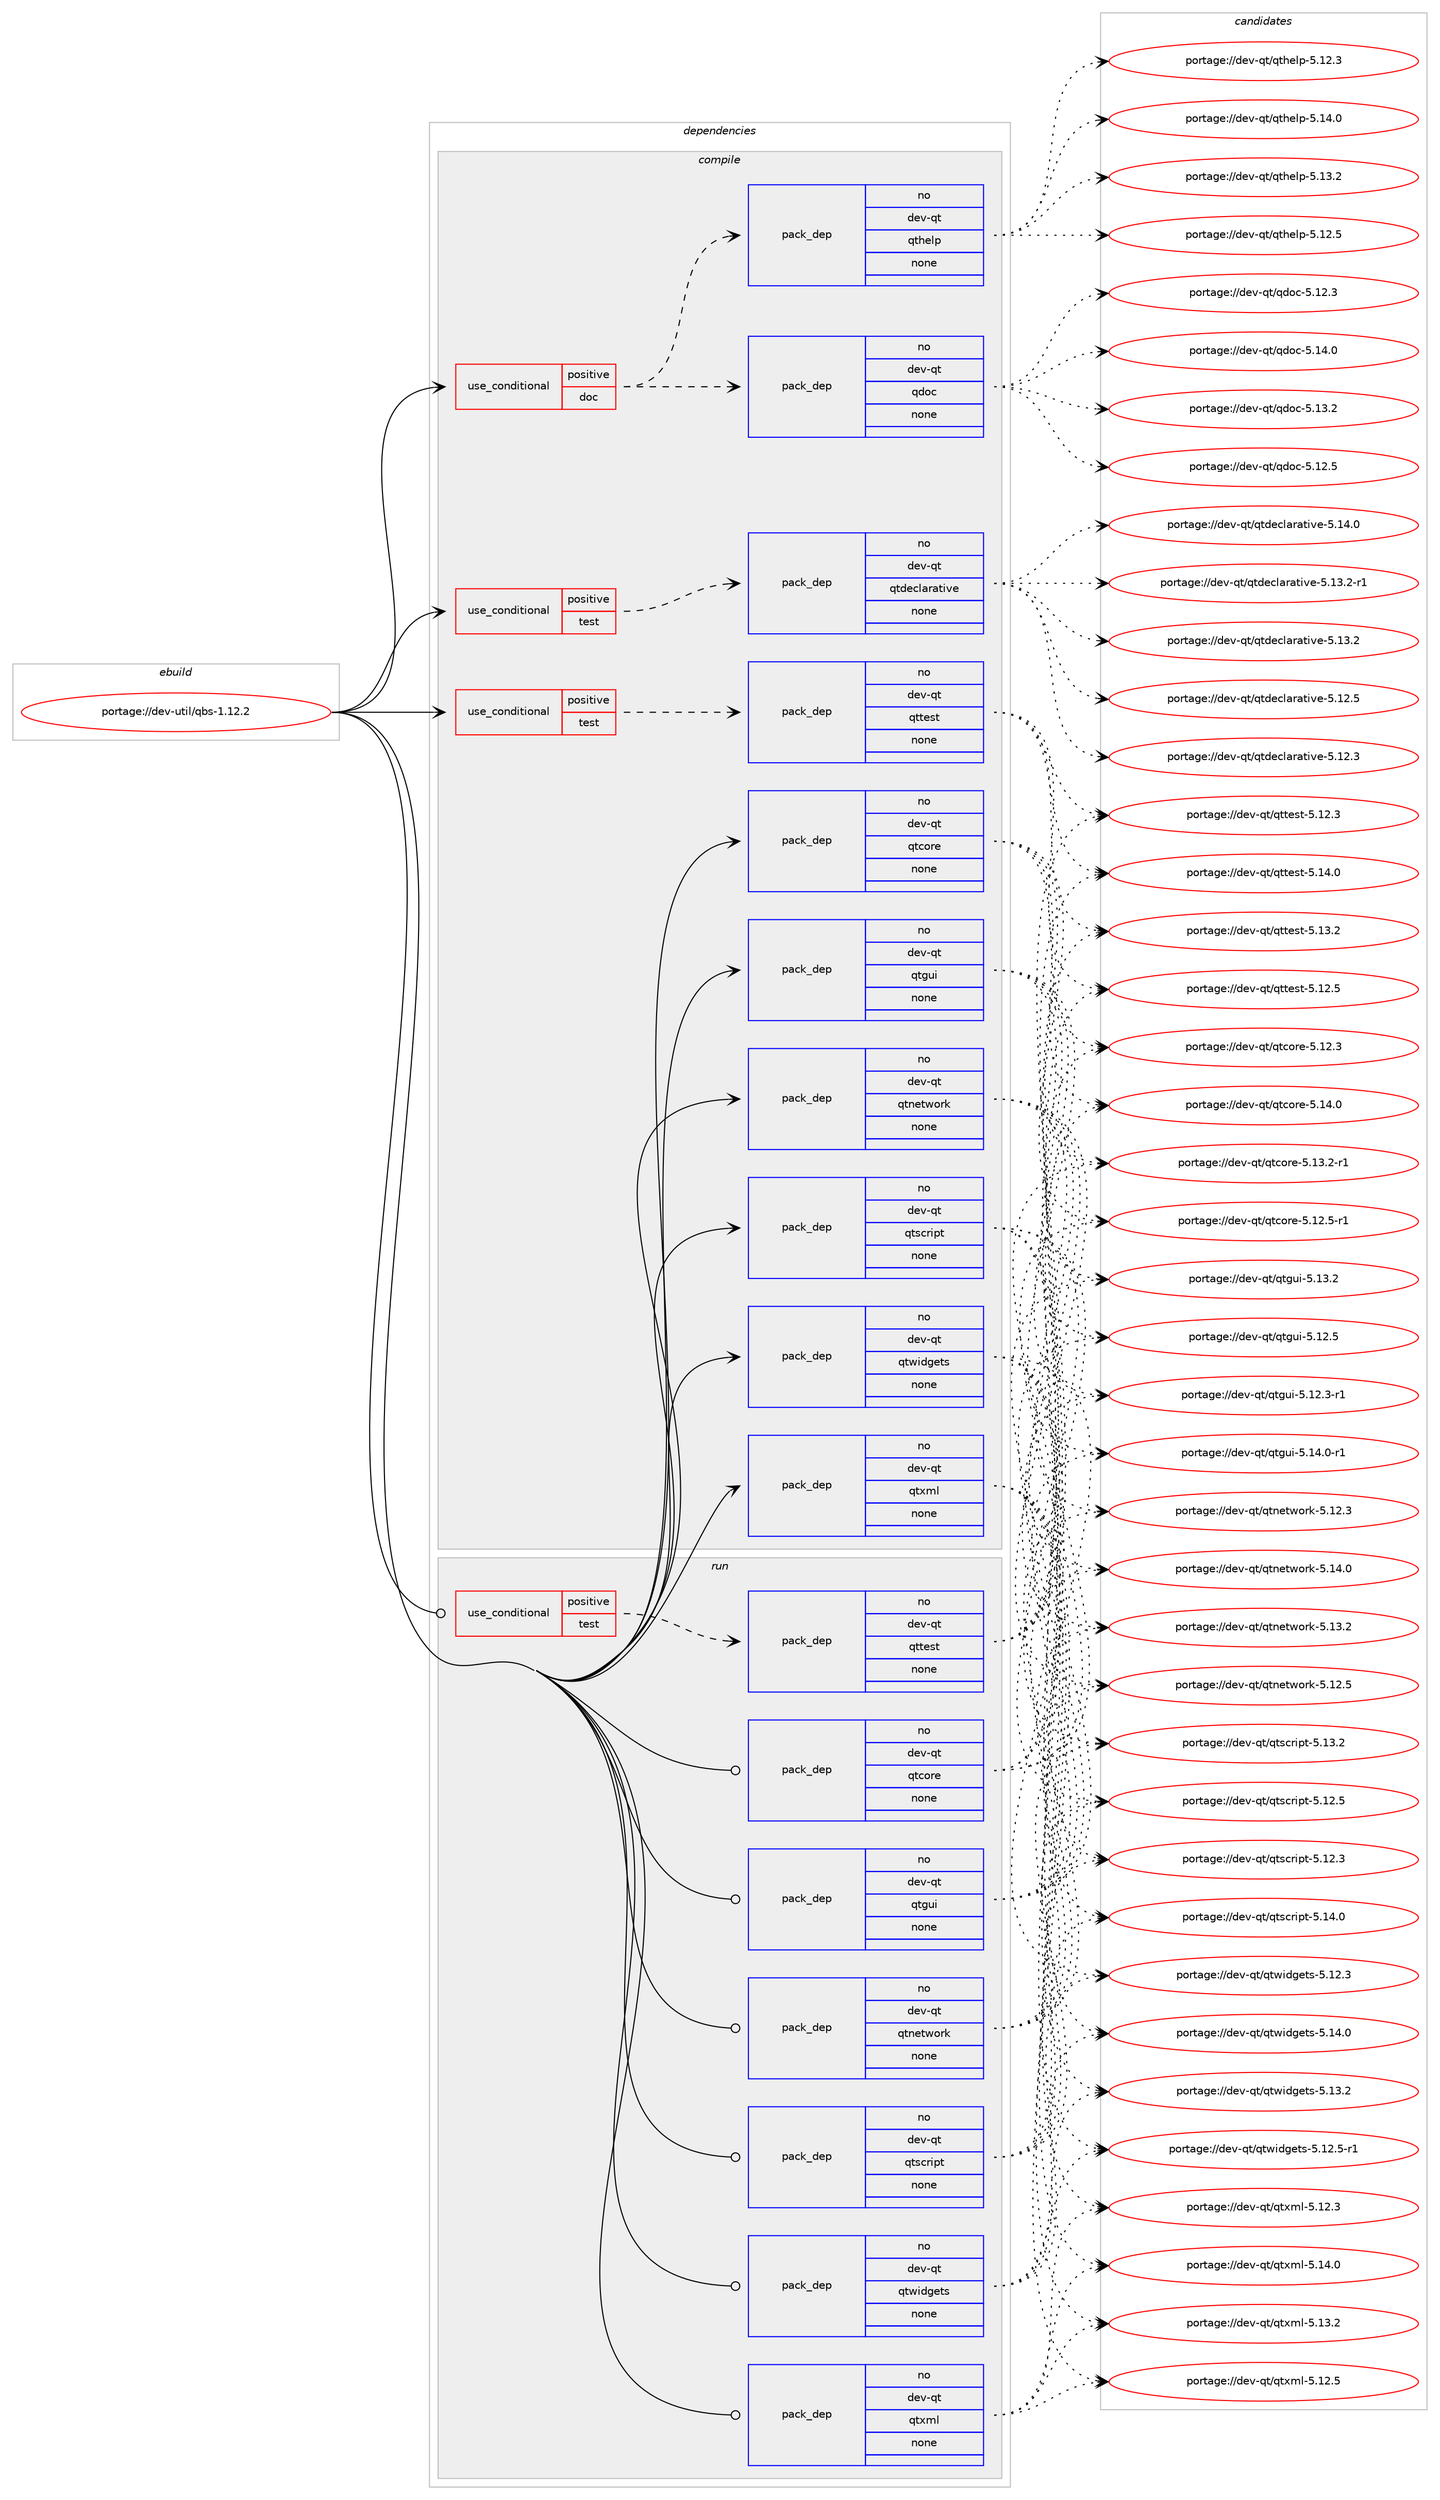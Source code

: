 digraph prolog {

# *************
# Graph options
# *************

newrank=true;
concentrate=true;
compound=true;
graph [rankdir=LR,fontname=Helvetica,fontsize=10,ranksep=1.5];#, ranksep=2.5, nodesep=0.2];
edge  [arrowhead=vee];
node  [fontname=Helvetica,fontsize=10];

# **********
# The ebuild
# **********

subgraph cluster_leftcol {
color=gray;
rank=same;
label=<<i>ebuild</i>>;
id [label="portage://dev-util/qbs-1.12.2", color=red, width=4, href="../dev-util/qbs-1.12.2.svg"];
}

# ****************
# The dependencies
# ****************

subgraph cluster_midcol {
color=gray;
label=<<i>dependencies</i>>;
subgraph cluster_compile {
fillcolor="#eeeeee";
style=filled;
label=<<i>compile</i>>;
subgraph cond61767 {
dependency298077 [label=<<TABLE BORDER="0" CELLBORDER="1" CELLSPACING="0" CELLPADDING="4"><TR><TD ROWSPAN="3" CELLPADDING="10">use_conditional</TD></TR><TR><TD>positive</TD></TR><TR><TD>doc</TD></TR></TABLE>>, shape=none, color=red];
subgraph pack231717 {
dependency298078 [label=<<TABLE BORDER="0" CELLBORDER="1" CELLSPACING="0" CELLPADDING="4" WIDTH="220"><TR><TD ROWSPAN="6" CELLPADDING="30">pack_dep</TD></TR><TR><TD WIDTH="110">no</TD></TR><TR><TD>dev-qt</TD></TR><TR><TD>qdoc</TD></TR><TR><TD>none</TD></TR><TR><TD></TD></TR></TABLE>>, shape=none, color=blue];
}
dependency298077:e -> dependency298078:w [weight=20,style="dashed",arrowhead="vee"];
subgraph pack231718 {
dependency298079 [label=<<TABLE BORDER="0" CELLBORDER="1" CELLSPACING="0" CELLPADDING="4" WIDTH="220"><TR><TD ROWSPAN="6" CELLPADDING="30">pack_dep</TD></TR><TR><TD WIDTH="110">no</TD></TR><TR><TD>dev-qt</TD></TR><TR><TD>qthelp</TD></TR><TR><TD>none</TD></TR><TR><TD></TD></TR></TABLE>>, shape=none, color=blue];
}
dependency298077:e -> dependency298079:w [weight=20,style="dashed",arrowhead="vee"];
}
id:e -> dependency298077:w [weight=20,style="solid",arrowhead="vee"];
subgraph cond61768 {
dependency298080 [label=<<TABLE BORDER="0" CELLBORDER="1" CELLSPACING="0" CELLPADDING="4"><TR><TD ROWSPAN="3" CELLPADDING="10">use_conditional</TD></TR><TR><TD>positive</TD></TR><TR><TD>test</TD></TR></TABLE>>, shape=none, color=red];
subgraph pack231719 {
dependency298081 [label=<<TABLE BORDER="0" CELLBORDER="1" CELLSPACING="0" CELLPADDING="4" WIDTH="220"><TR><TD ROWSPAN="6" CELLPADDING="30">pack_dep</TD></TR><TR><TD WIDTH="110">no</TD></TR><TR><TD>dev-qt</TD></TR><TR><TD>qtdeclarative</TD></TR><TR><TD>none</TD></TR><TR><TD></TD></TR></TABLE>>, shape=none, color=blue];
}
dependency298080:e -> dependency298081:w [weight=20,style="dashed",arrowhead="vee"];
}
id:e -> dependency298080:w [weight=20,style="solid",arrowhead="vee"];
subgraph cond61769 {
dependency298082 [label=<<TABLE BORDER="0" CELLBORDER="1" CELLSPACING="0" CELLPADDING="4"><TR><TD ROWSPAN="3" CELLPADDING="10">use_conditional</TD></TR><TR><TD>positive</TD></TR><TR><TD>test</TD></TR></TABLE>>, shape=none, color=red];
subgraph pack231720 {
dependency298083 [label=<<TABLE BORDER="0" CELLBORDER="1" CELLSPACING="0" CELLPADDING="4" WIDTH="220"><TR><TD ROWSPAN="6" CELLPADDING="30">pack_dep</TD></TR><TR><TD WIDTH="110">no</TD></TR><TR><TD>dev-qt</TD></TR><TR><TD>qttest</TD></TR><TR><TD>none</TD></TR><TR><TD></TD></TR></TABLE>>, shape=none, color=blue];
}
dependency298082:e -> dependency298083:w [weight=20,style="dashed",arrowhead="vee"];
}
id:e -> dependency298082:w [weight=20,style="solid",arrowhead="vee"];
subgraph pack231721 {
dependency298084 [label=<<TABLE BORDER="0" CELLBORDER="1" CELLSPACING="0" CELLPADDING="4" WIDTH="220"><TR><TD ROWSPAN="6" CELLPADDING="30">pack_dep</TD></TR><TR><TD WIDTH="110">no</TD></TR><TR><TD>dev-qt</TD></TR><TR><TD>qtcore</TD></TR><TR><TD>none</TD></TR><TR><TD></TD></TR></TABLE>>, shape=none, color=blue];
}
id:e -> dependency298084:w [weight=20,style="solid",arrowhead="vee"];
subgraph pack231722 {
dependency298085 [label=<<TABLE BORDER="0" CELLBORDER="1" CELLSPACING="0" CELLPADDING="4" WIDTH="220"><TR><TD ROWSPAN="6" CELLPADDING="30">pack_dep</TD></TR><TR><TD WIDTH="110">no</TD></TR><TR><TD>dev-qt</TD></TR><TR><TD>qtgui</TD></TR><TR><TD>none</TD></TR><TR><TD></TD></TR></TABLE>>, shape=none, color=blue];
}
id:e -> dependency298085:w [weight=20,style="solid",arrowhead="vee"];
subgraph pack231723 {
dependency298086 [label=<<TABLE BORDER="0" CELLBORDER="1" CELLSPACING="0" CELLPADDING="4" WIDTH="220"><TR><TD ROWSPAN="6" CELLPADDING="30">pack_dep</TD></TR><TR><TD WIDTH="110">no</TD></TR><TR><TD>dev-qt</TD></TR><TR><TD>qtnetwork</TD></TR><TR><TD>none</TD></TR><TR><TD></TD></TR></TABLE>>, shape=none, color=blue];
}
id:e -> dependency298086:w [weight=20,style="solid",arrowhead="vee"];
subgraph pack231724 {
dependency298087 [label=<<TABLE BORDER="0" CELLBORDER="1" CELLSPACING="0" CELLPADDING="4" WIDTH="220"><TR><TD ROWSPAN="6" CELLPADDING="30">pack_dep</TD></TR><TR><TD WIDTH="110">no</TD></TR><TR><TD>dev-qt</TD></TR><TR><TD>qtscript</TD></TR><TR><TD>none</TD></TR><TR><TD></TD></TR></TABLE>>, shape=none, color=blue];
}
id:e -> dependency298087:w [weight=20,style="solid",arrowhead="vee"];
subgraph pack231725 {
dependency298088 [label=<<TABLE BORDER="0" CELLBORDER="1" CELLSPACING="0" CELLPADDING="4" WIDTH="220"><TR><TD ROWSPAN="6" CELLPADDING="30">pack_dep</TD></TR><TR><TD WIDTH="110">no</TD></TR><TR><TD>dev-qt</TD></TR><TR><TD>qtwidgets</TD></TR><TR><TD>none</TD></TR><TR><TD></TD></TR></TABLE>>, shape=none, color=blue];
}
id:e -> dependency298088:w [weight=20,style="solid",arrowhead="vee"];
subgraph pack231726 {
dependency298089 [label=<<TABLE BORDER="0" CELLBORDER="1" CELLSPACING="0" CELLPADDING="4" WIDTH="220"><TR><TD ROWSPAN="6" CELLPADDING="30">pack_dep</TD></TR><TR><TD WIDTH="110">no</TD></TR><TR><TD>dev-qt</TD></TR><TR><TD>qtxml</TD></TR><TR><TD>none</TD></TR><TR><TD></TD></TR></TABLE>>, shape=none, color=blue];
}
id:e -> dependency298089:w [weight=20,style="solid",arrowhead="vee"];
}
subgraph cluster_compileandrun {
fillcolor="#eeeeee";
style=filled;
label=<<i>compile and run</i>>;
}
subgraph cluster_run {
fillcolor="#eeeeee";
style=filled;
label=<<i>run</i>>;
subgraph cond61770 {
dependency298090 [label=<<TABLE BORDER="0" CELLBORDER="1" CELLSPACING="0" CELLPADDING="4"><TR><TD ROWSPAN="3" CELLPADDING="10">use_conditional</TD></TR><TR><TD>positive</TD></TR><TR><TD>test</TD></TR></TABLE>>, shape=none, color=red];
subgraph pack231727 {
dependency298091 [label=<<TABLE BORDER="0" CELLBORDER="1" CELLSPACING="0" CELLPADDING="4" WIDTH="220"><TR><TD ROWSPAN="6" CELLPADDING="30">pack_dep</TD></TR><TR><TD WIDTH="110">no</TD></TR><TR><TD>dev-qt</TD></TR><TR><TD>qttest</TD></TR><TR><TD>none</TD></TR><TR><TD></TD></TR></TABLE>>, shape=none, color=blue];
}
dependency298090:e -> dependency298091:w [weight=20,style="dashed",arrowhead="vee"];
}
id:e -> dependency298090:w [weight=20,style="solid",arrowhead="odot"];
subgraph pack231728 {
dependency298092 [label=<<TABLE BORDER="0" CELLBORDER="1" CELLSPACING="0" CELLPADDING="4" WIDTH="220"><TR><TD ROWSPAN="6" CELLPADDING="30">pack_dep</TD></TR><TR><TD WIDTH="110">no</TD></TR><TR><TD>dev-qt</TD></TR><TR><TD>qtcore</TD></TR><TR><TD>none</TD></TR><TR><TD></TD></TR></TABLE>>, shape=none, color=blue];
}
id:e -> dependency298092:w [weight=20,style="solid",arrowhead="odot"];
subgraph pack231729 {
dependency298093 [label=<<TABLE BORDER="0" CELLBORDER="1" CELLSPACING="0" CELLPADDING="4" WIDTH="220"><TR><TD ROWSPAN="6" CELLPADDING="30">pack_dep</TD></TR><TR><TD WIDTH="110">no</TD></TR><TR><TD>dev-qt</TD></TR><TR><TD>qtgui</TD></TR><TR><TD>none</TD></TR><TR><TD></TD></TR></TABLE>>, shape=none, color=blue];
}
id:e -> dependency298093:w [weight=20,style="solid",arrowhead="odot"];
subgraph pack231730 {
dependency298094 [label=<<TABLE BORDER="0" CELLBORDER="1" CELLSPACING="0" CELLPADDING="4" WIDTH="220"><TR><TD ROWSPAN="6" CELLPADDING="30">pack_dep</TD></TR><TR><TD WIDTH="110">no</TD></TR><TR><TD>dev-qt</TD></TR><TR><TD>qtnetwork</TD></TR><TR><TD>none</TD></TR><TR><TD></TD></TR></TABLE>>, shape=none, color=blue];
}
id:e -> dependency298094:w [weight=20,style="solid",arrowhead="odot"];
subgraph pack231731 {
dependency298095 [label=<<TABLE BORDER="0" CELLBORDER="1" CELLSPACING="0" CELLPADDING="4" WIDTH="220"><TR><TD ROWSPAN="6" CELLPADDING="30">pack_dep</TD></TR><TR><TD WIDTH="110">no</TD></TR><TR><TD>dev-qt</TD></TR><TR><TD>qtscript</TD></TR><TR><TD>none</TD></TR><TR><TD></TD></TR></TABLE>>, shape=none, color=blue];
}
id:e -> dependency298095:w [weight=20,style="solid",arrowhead="odot"];
subgraph pack231732 {
dependency298096 [label=<<TABLE BORDER="0" CELLBORDER="1" CELLSPACING="0" CELLPADDING="4" WIDTH="220"><TR><TD ROWSPAN="6" CELLPADDING="30">pack_dep</TD></TR><TR><TD WIDTH="110">no</TD></TR><TR><TD>dev-qt</TD></TR><TR><TD>qtwidgets</TD></TR><TR><TD>none</TD></TR><TR><TD></TD></TR></TABLE>>, shape=none, color=blue];
}
id:e -> dependency298096:w [weight=20,style="solid",arrowhead="odot"];
subgraph pack231733 {
dependency298097 [label=<<TABLE BORDER="0" CELLBORDER="1" CELLSPACING="0" CELLPADDING="4" WIDTH="220"><TR><TD ROWSPAN="6" CELLPADDING="30">pack_dep</TD></TR><TR><TD WIDTH="110">no</TD></TR><TR><TD>dev-qt</TD></TR><TR><TD>qtxml</TD></TR><TR><TD>none</TD></TR><TR><TD></TD></TR></TABLE>>, shape=none, color=blue];
}
id:e -> dependency298097:w [weight=20,style="solid",arrowhead="odot"];
}
}

# **************
# The candidates
# **************

subgraph cluster_choices {
rank=same;
color=gray;
label=<<i>candidates</i>>;

subgraph choice231717 {
color=black;
nodesep=1;
choice10010111845113116471131001119945534649524648 [label="portage://dev-qt/qdoc-5.14.0", color=red, width=4,href="../dev-qt/qdoc-5.14.0.svg"];
choice10010111845113116471131001119945534649514650 [label="portage://dev-qt/qdoc-5.13.2", color=red, width=4,href="../dev-qt/qdoc-5.13.2.svg"];
choice10010111845113116471131001119945534649504653 [label="portage://dev-qt/qdoc-5.12.5", color=red, width=4,href="../dev-qt/qdoc-5.12.5.svg"];
choice10010111845113116471131001119945534649504651 [label="portage://dev-qt/qdoc-5.12.3", color=red, width=4,href="../dev-qt/qdoc-5.12.3.svg"];
dependency298078:e -> choice10010111845113116471131001119945534649524648:w [style=dotted,weight="100"];
dependency298078:e -> choice10010111845113116471131001119945534649514650:w [style=dotted,weight="100"];
dependency298078:e -> choice10010111845113116471131001119945534649504653:w [style=dotted,weight="100"];
dependency298078:e -> choice10010111845113116471131001119945534649504651:w [style=dotted,weight="100"];
}
subgraph choice231718 {
color=black;
nodesep=1;
choice100101118451131164711311610410110811245534649524648 [label="portage://dev-qt/qthelp-5.14.0", color=red, width=4,href="../dev-qt/qthelp-5.14.0.svg"];
choice100101118451131164711311610410110811245534649514650 [label="portage://dev-qt/qthelp-5.13.2", color=red, width=4,href="../dev-qt/qthelp-5.13.2.svg"];
choice100101118451131164711311610410110811245534649504653 [label="portage://dev-qt/qthelp-5.12.5", color=red, width=4,href="../dev-qt/qthelp-5.12.5.svg"];
choice100101118451131164711311610410110811245534649504651 [label="portage://dev-qt/qthelp-5.12.3", color=red, width=4,href="../dev-qt/qthelp-5.12.3.svg"];
dependency298079:e -> choice100101118451131164711311610410110811245534649524648:w [style=dotted,weight="100"];
dependency298079:e -> choice100101118451131164711311610410110811245534649514650:w [style=dotted,weight="100"];
dependency298079:e -> choice100101118451131164711311610410110811245534649504653:w [style=dotted,weight="100"];
dependency298079:e -> choice100101118451131164711311610410110811245534649504651:w [style=dotted,weight="100"];
}
subgraph choice231719 {
color=black;
nodesep=1;
choice100101118451131164711311610010199108971149711610511810145534649524648 [label="portage://dev-qt/qtdeclarative-5.14.0", color=red, width=4,href="../dev-qt/qtdeclarative-5.14.0.svg"];
choice1001011184511311647113116100101991089711497116105118101455346495146504511449 [label="portage://dev-qt/qtdeclarative-5.13.2-r1", color=red, width=4,href="../dev-qt/qtdeclarative-5.13.2-r1.svg"];
choice100101118451131164711311610010199108971149711610511810145534649514650 [label="portage://dev-qt/qtdeclarative-5.13.2", color=red, width=4,href="../dev-qt/qtdeclarative-5.13.2.svg"];
choice100101118451131164711311610010199108971149711610511810145534649504653 [label="portage://dev-qt/qtdeclarative-5.12.5", color=red, width=4,href="../dev-qt/qtdeclarative-5.12.5.svg"];
choice100101118451131164711311610010199108971149711610511810145534649504651 [label="portage://dev-qt/qtdeclarative-5.12.3", color=red, width=4,href="../dev-qt/qtdeclarative-5.12.3.svg"];
dependency298081:e -> choice100101118451131164711311610010199108971149711610511810145534649524648:w [style=dotted,weight="100"];
dependency298081:e -> choice1001011184511311647113116100101991089711497116105118101455346495146504511449:w [style=dotted,weight="100"];
dependency298081:e -> choice100101118451131164711311610010199108971149711610511810145534649514650:w [style=dotted,weight="100"];
dependency298081:e -> choice100101118451131164711311610010199108971149711610511810145534649504653:w [style=dotted,weight="100"];
dependency298081:e -> choice100101118451131164711311610010199108971149711610511810145534649504651:w [style=dotted,weight="100"];
}
subgraph choice231720 {
color=black;
nodesep=1;
choice100101118451131164711311611610111511645534649524648 [label="portage://dev-qt/qttest-5.14.0", color=red, width=4,href="../dev-qt/qttest-5.14.0.svg"];
choice100101118451131164711311611610111511645534649514650 [label="portage://dev-qt/qttest-5.13.2", color=red, width=4,href="../dev-qt/qttest-5.13.2.svg"];
choice100101118451131164711311611610111511645534649504653 [label="portage://dev-qt/qttest-5.12.5", color=red, width=4,href="../dev-qt/qttest-5.12.5.svg"];
choice100101118451131164711311611610111511645534649504651 [label="portage://dev-qt/qttest-5.12.3", color=red, width=4,href="../dev-qt/qttest-5.12.3.svg"];
dependency298083:e -> choice100101118451131164711311611610111511645534649524648:w [style=dotted,weight="100"];
dependency298083:e -> choice100101118451131164711311611610111511645534649514650:w [style=dotted,weight="100"];
dependency298083:e -> choice100101118451131164711311611610111511645534649504653:w [style=dotted,weight="100"];
dependency298083:e -> choice100101118451131164711311611610111511645534649504651:w [style=dotted,weight="100"];
}
subgraph choice231721 {
color=black;
nodesep=1;
choice10010111845113116471131169911111410145534649524648 [label="portage://dev-qt/qtcore-5.14.0", color=red, width=4,href="../dev-qt/qtcore-5.14.0.svg"];
choice100101118451131164711311699111114101455346495146504511449 [label="portage://dev-qt/qtcore-5.13.2-r1", color=red, width=4,href="../dev-qt/qtcore-5.13.2-r1.svg"];
choice100101118451131164711311699111114101455346495046534511449 [label="portage://dev-qt/qtcore-5.12.5-r1", color=red, width=4,href="../dev-qt/qtcore-5.12.5-r1.svg"];
choice10010111845113116471131169911111410145534649504651 [label="portage://dev-qt/qtcore-5.12.3", color=red, width=4,href="../dev-qt/qtcore-5.12.3.svg"];
dependency298084:e -> choice10010111845113116471131169911111410145534649524648:w [style=dotted,weight="100"];
dependency298084:e -> choice100101118451131164711311699111114101455346495146504511449:w [style=dotted,weight="100"];
dependency298084:e -> choice100101118451131164711311699111114101455346495046534511449:w [style=dotted,weight="100"];
dependency298084:e -> choice10010111845113116471131169911111410145534649504651:w [style=dotted,weight="100"];
}
subgraph choice231722 {
color=black;
nodesep=1;
choice1001011184511311647113116103117105455346495246484511449 [label="portage://dev-qt/qtgui-5.14.0-r1", color=red, width=4,href="../dev-qt/qtgui-5.14.0-r1.svg"];
choice100101118451131164711311610311710545534649514650 [label="portage://dev-qt/qtgui-5.13.2", color=red, width=4,href="../dev-qt/qtgui-5.13.2.svg"];
choice100101118451131164711311610311710545534649504653 [label="portage://dev-qt/qtgui-5.12.5", color=red, width=4,href="../dev-qt/qtgui-5.12.5.svg"];
choice1001011184511311647113116103117105455346495046514511449 [label="portage://dev-qt/qtgui-5.12.3-r1", color=red, width=4,href="../dev-qt/qtgui-5.12.3-r1.svg"];
dependency298085:e -> choice1001011184511311647113116103117105455346495246484511449:w [style=dotted,weight="100"];
dependency298085:e -> choice100101118451131164711311610311710545534649514650:w [style=dotted,weight="100"];
dependency298085:e -> choice100101118451131164711311610311710545534649504653:w [style=dotted,weight="100"];
dependency298085:e -> choice1001011184511311647113116103117105455346495046514511449:w [style=dotted,weight="100"];
}
subgraph choice231723 {
color=black;
nodesep=1;
choice100101118451131164711311611010111611911111410745534649524648 [label="portage://dev-qt/qtnetwork-5.14.0", color=red, width=4,href="../dev-qt/qtnetwork-5.14.0.svg"];
choice100101118451131164711311611010111611911111410745534649514650 [label="portage://dev-qt/qtnetwork-5.13.2", color=red, width=4,href="../dev-qt/qtnetwork-5.13.2.svg"];
choice100101118451131164711311611010111611911111410745534649504653 [label="portage://dev-qt/qtnetwork-5.12.5", color=red, width=4,href="../dev-qt/qtnetwork-5.12.5.svg"];
choice100101118451131164711311611010111611911111410745534649504651 [label="portage://dev-qt/qtnetwork-5.12.3", color=red, width=4,href="../dev-qt/qtnetwork-5.12.3.svg"];
dependency298086:e -> choice100101118451131164711311611010111611911111410745534649524648:w [style=dotted,weight="100"];
dependency298086:e -> choice100101118451131164711311611010111611911111410745534649514650:w [style=dotted,weight="100"];
dependency298086:e -> choice100101118451131164711311611010111611911111410745534649504653:w [style=dotted,weight="100"];
dependency298086:e -> choice100101118451131164711311611010111611911111410745534649504651:w [style=dotted,weight="100"];
}
subgraph choice231724 {
color=black;
nodesep=1;
choice10010111845113116471131161159911410511211645534649524648 [label="portage://dev-qt/qtscript-5.14.0", color=red, width=4,href="../dev-qt/qtscript-5.14.0.svg"];
choice10010111845113116471131161159911410511211645534649514650 [label="portage://dev-qt/qtscript-5.13.2", color=red, width=4,href="../dev-qt/qtscript-5.13.2.svg"];
choice10010111845113116471131161159911410511211645534649504653 [label="portage://dev-qt/qtscript-5.12.5", color=red, width=4,href="../dev-qt/qtscript-5.12.5.svg"];
choice10010111845113116471131161159911410511211645534649504651 [label="portage://dev-qt/qtscript-5.12.3", color=red, width=4,href="../dev-qt/qtscript-5.12.3.svg"];
dependency298087:e -> choice10010111845113116471131161159911410511211645534649524648:w [style=dotted,weight="100"];
dependency298087:e -> choice10010111845113116471131161159911410511211645534649514650:w [style=dotted,weight="100"];
dependency298087:e -> choice10010111845113116471131161159911410511211645534649504653:w [style=dotted,weight="100"];
dependency298087:e -> choice10010111845113116471131161159911410511211645534649504651:w [style=dotted,weight="100"];
}
subgraph choice231725 {
color=black;
nodesep=1;
choice100101118451131164711311611910510010310111611545534649524648 [label="portage://dev-qt/qtwidgets-5.14.0", color=red, width=4,href="../dev-qt/qtwidgets-5.14.0.svg"];
choice100101118451131164711311611910510010310111611545534649514650 [label="portage://dev-qt/qtwidgets-5.13.2", color=red, width=4,href="../dev-qt/qtwidgets-5.13.2.svg"];
choice1001011184511311647113116119105100103101116115455346495046534511449 [label="portage://dev-qt/qtwidgets-5.12.5-r1", color=red, width=4,href="../dev-qt/qtwidgets-5.12.5-r1.svg"];
choice100101118451131164711311611910510010310111611545534649504651 [label="portage://dev-qt/qtwidgets-5.12.3", color=red, width=4,href="../dev-qt/qtwidgets-5.12.3.svg"];
dependency298088:e -> choice100101118451131164711311611910510010310111611545534649524648:w [style=dotted,weight="100"];
dependency298088:e -> choice100101118451131164711311611910510010310111611545534649514650:w [style=dotted,weight="100"];
dependency298088:e -> choice1001011184511311647113116119105100103101116115455346495046534511449:w [style=dotted,weight="100"];
dependency298088:e -> choice100101118451131164711311611910510010310111611545534649504651:w [style=dotted,weight="100"];
}
subgraph choice231726 {
color=black;
nodesep=1;
choice100101118451131164711311612010910845534649524648 [label="portage://dev-qt/qtxml-5.14.0", color=red, width=4,href="../dev-qt/qtxml-5.14.0.svg"];
choice100101118451131164711311612010910845534649514650 [label="portage://dev-qt/qtxml-5.13.2", color=red, width=4,href="../dev-qt/qtxml-5.13.2.svg"];
choice100101118451131164711311612010910845534649504653 [label="portage://dev-qt/qtxml-5.12.5", color=red, width=4,href="../dev-qt/qtxml-5.12.5.svg"];
choice100101118451131164711311612010910845534649504651 [label="portage://dev-qt/qtxml-5.12.3", color=red, width=4,href="../dev-qt/qtxml-5.12.3.svg"];
dependency298089:e -> choice100101118451131164711311612010910845534649524648:w [style=dotted,weight="100"];
dependency298089:e -> choice100101118451131164711311612010910845534649514650:w [style=dotted,weight="100"];
dependency298089:e -> choice100101118451131164711311612010910845534649504653:w [style=dotted,weight="100"];
dependency298089:e -> choice100101118451131164711311612010910845534649504651:w [style=dotted,weight="100"];
}
subgraph choice231727 {
color=black;
nodesep=1;
choice100101118451131164711311611610111511645534649524648 [label="portage://dev-qt/qttest-5.14.0", color=red, width=4,href="../dev-qt/qttest-5.14.0.svg"];
choice100101118451131164711311611610111511645534649514650 [label="portage://dev-qt/qttest-5.13.2", color=red, width=4,href="../dev-qt/qttest-5.13.2.svg"];
choice100101118451131164711311611610111511645534649504653 [label="portage://dev-qt/qttest-5.12.5", color=red, width=4,href="../dev-qt/qttest-5.12.5.svg"];
choice100101118451131164711311611610111511645534649504651 [label="portage://dev-qt/qttest-5.12.3", color=red, width=4,href="../dev-qt/qttest-5.12.3.svg"];
dependency298091:e -> choice100101118451131164711311611610111511645534649524648:w [style=dotted,weight="100"];
dependency298091:e -> choice100101118451131164711311611610111511645534649514650:w [style=dotted,weight="100"];
dependency298091:e -> choice100101118451131164711311611610111511645534649504653:w [style=dotted,weight="100"];
dependency298091:e -> choice100101118451131164711311611610111511645534649504651:w [style=dotted,weight="100"];
}
subgraph choice231728 {
color=black;
nodesep=1;
choice10010111845113116471131169911111410145534649524648 [label="portage://dev-qt/qtcore-5.14.0", color=red, width=4,href="../dev-qt/qtcore-5.14.0.svg"];
choice100101118451131164711311699111114101455346495146504511449 [label="portage://dev-qt/qtcore-5.13.2-r1", color=red, width=4,href="../dev-qt/qtcore-5.13.2-r1.svg"];
choice100101118451131164711311699111114101455346495046534511449 [label="portage://dev-qt/qtcore-5.12.5-r1", color=red, width=4,href="../dev-qt/qtcore-5.12.5-r1.svg"];
choice10010111845113116471131169911111410145534649504651 [label="portage://dev-qt/qtcore-5.12.3", color=red, width=4,href="../dev-qt/qtcore-5.12.3.svg"];
dependency298092:e -> choice10010111845113116471131169911111410145534649524648:w [style=dotted,weight="100"];
dependency298092:e -> choice100101118451131164711311699111114101455346495146504511449:w [style=dotted,weight="100"];
dependency298092:e -> choice100101118451131164711311699111114101455346495046534511449:w [style=dotted,weight="100"];
dependency298092:e -> choice10010111845113116471131169911111410145534649504651:w [style=dotted,weight="100"];
}
subgraph choice231729 {
color=black;
nodesep=1;
choice1001011184511311647113116103117105455346495246484511449 [label="portage://dev-qt/qtgui-5.14.0-r1", color=red, width=4,href="../dev-qt/qtgui-5.14.0-r1.svg"];
choice100101118451131164711311610311710545534649514650 [label="portage://dev-qt/qtgui-5.13.2", color=red, width=4,href="../dev-qt/qtgui-5.13.2.svg"];
choice100101118451131164711311610311710545534649504653 [label="portage://dev-qt/qtgui-5.12.5", color=red, width=4,href="../dev-qt/qtgui-5.12.5.svg"];
choice1001011184511311647113116103117105455346495046514511449 [label="portage://dev-qt/qtgui-5.12.3-r1", color=red, width=4,href="../dev-qt/qtgui-5.12.3-r1.svg"];
dependency298093:e -> choice1001011184511311647113116103117105455346495246484511449:w [style=dotted,weight="100"];
dependency298093:e -> choice100101118451131164711311610311710545534649514650:w [style=dotted,weight="100"];
dependency298093:e -> choice100101118451131164711311610311710545534649504653:w [style=dotted,weight="100"];
dependency298093:e -> choice1001011184511311647113116103117105455346495046514511449:w [style=dotted,weight="100"];
}
subgraph choice231730 {
color=black;
nodesep=1;
choice100101118451131164711311611010111611911111410745534649524648 [label="portage://dev-qt/qtnetwork-5.14.0", color=red, width=4,href="../dev-qt/qtnetwork-5.14.0.svg"];
choice100101118451131164711311611010111611911111410745534649514650 [label="portage://dev-qt/qtnetwork-5.13.2", color=red, width=4,href="../dev-qt/qtnetwork-5.13.2.svg"];
choice100101118451131164711311611010111611911111410745534649504653 [label="portage://dev-qt/qtnetwork-5.12.5", color=red, width=4,href="../dev-qt/qtnetwork-5.12.5.svg"];
choice100101118451131164711311611010111611911111410745534649504651 [label="portage://dev-qt/qtnetwork-5.12.3", color=red, width=4,href="../dev-qt/qtnetwork-5.12.3.svg"];
dependency298094:e -> choice100101118451131164711311611010111611911111410745534649524648:w [style=dotted,weight="100"];
dependency298094:e -> choice100101118451131164711311611010111611911111410745534649514650:w [style=dotted,weight="100"];
dependency298094:e -> choice100101118451131164711311611010111611911111410745534649504653:w [style=dotted,weight="100"];
dependency298094:e -> choice100101118451131164711311611010111611911111410745534649504651:w [style=dotted,weight="100"];
}
subgraph choice231731 {
color=black;
nodesep=1;
choice10010111845113116471131161159911410511211645534649524648 [label="portage://dev-qt/qtscript-5.14.0", color=red, width=4,href="../dev-qt/qtscript-5.14.0.svg"];
choice10010111845113116471131161159911410511211645534649514650 [label="portage://dev-qt/qtscript-5.13.2", color=red, width=4,href="../dev-qt/qtscript-5.13.2.svg"];
choice10010111845113116471131161159911410511211645534649504653 [label="portage://dev-qt/qtscript-5.12.5", color=red, width=4,href="../dev-qt/qtscript-5.12.5.svg"];
choice10010111845113116471131161159911410511211645534649504651 [label="portage://dev-qt/qtscript-5.12.3", color=red, width=4,href="../dev-qt/qtscript-5.12.3.svg"];
dependency298095:e -> choice10010111845113116471131161159911410511211645534649524648:w [style=dotted,weight="100"];
dependency298095:e -> choice10010111845113116471131161159911410511211645534649514650:w [style=dotted,weight="100"];
dependency298095:e -> choice10010111845113116471131161159911410511211645534649504653:w [style=dotted,weight="100"];
dependency298095:e -> choice10010111845113116471131161159911410511211645534649504651:w [style=dotted,weight="100"];
}
subgraph choice231732 {
color=black;
nodesep=1;
choice100101118451131164711311611910510010310111611545534649524648 [label="portage://dev-qt/qtwidgets-5.14.0", color=red, width=4,href="../dev-qt/qtwidgets-5.14.0.svg"];
choice100101118451131164711311611910510010310111611545534649514650 [label="portage://dev-qt/qtwidgets-5.13.2", color=red, width=4,href="../dev-qt/qtwidgets-5.13.2.svg"];
choice1001011184511311647113116119105100103101116115455346495046534511449 [label="portage://dev-qt/qtwidgets-5.12.5-r1", color=red, width=4,href="../dev-qt/qtwidgets-5.12.5-r1.svg"];
choice100101118451131164711311611910510010310111611545534649504651 [label="portage://dev-qt/qtwidgets-5.12.3", color=red, width=4,href="../dev-qt/qtwidgets-5.12.3.svg"];
dependency298096:e -> choice100101118451131164711311611910510010310111611545534649524648:w [style=dotted,weight="100"];
dependency298096:e -> choice100101118451131164711311611910510010310111611545534649514650:w [style=dotted,weight="100"];
dependency298096:e -> choice1001011184511311647113116119105100103101116115455346495046534511449:w [style=dotted,weight="100"];
dependency298096:e -> choice100101118451131164711311611910510010310111611545534649504651:w [style=dotted,weight="100"];
}
subgraph choice231733 {
color=black;
nodesep=1;
choice100101118451131164711311612010910845534649524648 [label="portage://dev-qt/qtxml-5.14.0", color=red, width=4,href="../dev-qt/qtxml-5.14.0.svg"];
choice100101118451131164711311612010910845534649514650 [label="portage://dev-qt/qtxml-5.13.2", color=red, width=4,href="../dev-qt/qtxml-5.13.2.svg"];
choice100101118451131164711311612010910845534649504653 [label="portage://dev-qt/qtxml-5.12.5", color=red, width=4,href="../dev-qt/qtxml-5.12.5.svg"];
choice100101118451131164711311612010910845534649504651 [label="portage://dev-qt/qtxml-5.12.3", color=red, width=4,href="../dev-qt/qtxml-5.12.3.svg"];
dependency298097:e -> choice100101118451131164711311612010910845534649524648:w [style=dotted,weight="100"];
dependency298097:e -> choice100101118451131164711311612010910845534649514650:w [style=dotted,weight="100"];
dependency298097:e -> choice100101118451131164711311612010910845534649504653:w [style=dotted,weight="100"];
dependency298097:e -> choice100101118451131164711311612010910845534649504651:w [style=dotted,weight="100"];
}
}

}
